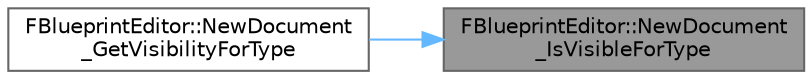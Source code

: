 digraph "FBlueprintEditor::NewDocument_IsVisibleForType"
{
 // INTERACTIVE_SVG=YES
 // LATEX_PDF_SIZE
  bgcolor="transparent";
  edge [fontname=Helvetica,fontsize=10,labelfontname=Helvetica,labelfontsize=10];
  node [fontname=Helvetica,fontsize=10,shape=box,height=0.2,width=0.4];
  rankdir="RL";
  Node1 [id="Node000001",label="FBlueprintEditor::NewDocument\l_IsVisibleForType",height=0.2,width=0.4,color="gray40", fillcolor="grey60", style="filled", fontcolor="black",tooltip=" "];
  Node1 -> Node2 [id="edge1_Node000001_Node000002",dir="back",color="steelblue1",style="solid",tooltip=" "];
  Node2 [id="Node000002",label="FBlueprintEditor::NewDocument\l_GetVisibilityForType",height=0.2,width=0.4,color="grey40", fillcolor="white", style="filled",URL="$dd/d29/classFBlueprintEditor.html#acf68b8bbc26aad8a195b524ea98c0f77",tooltip=" "];
}
